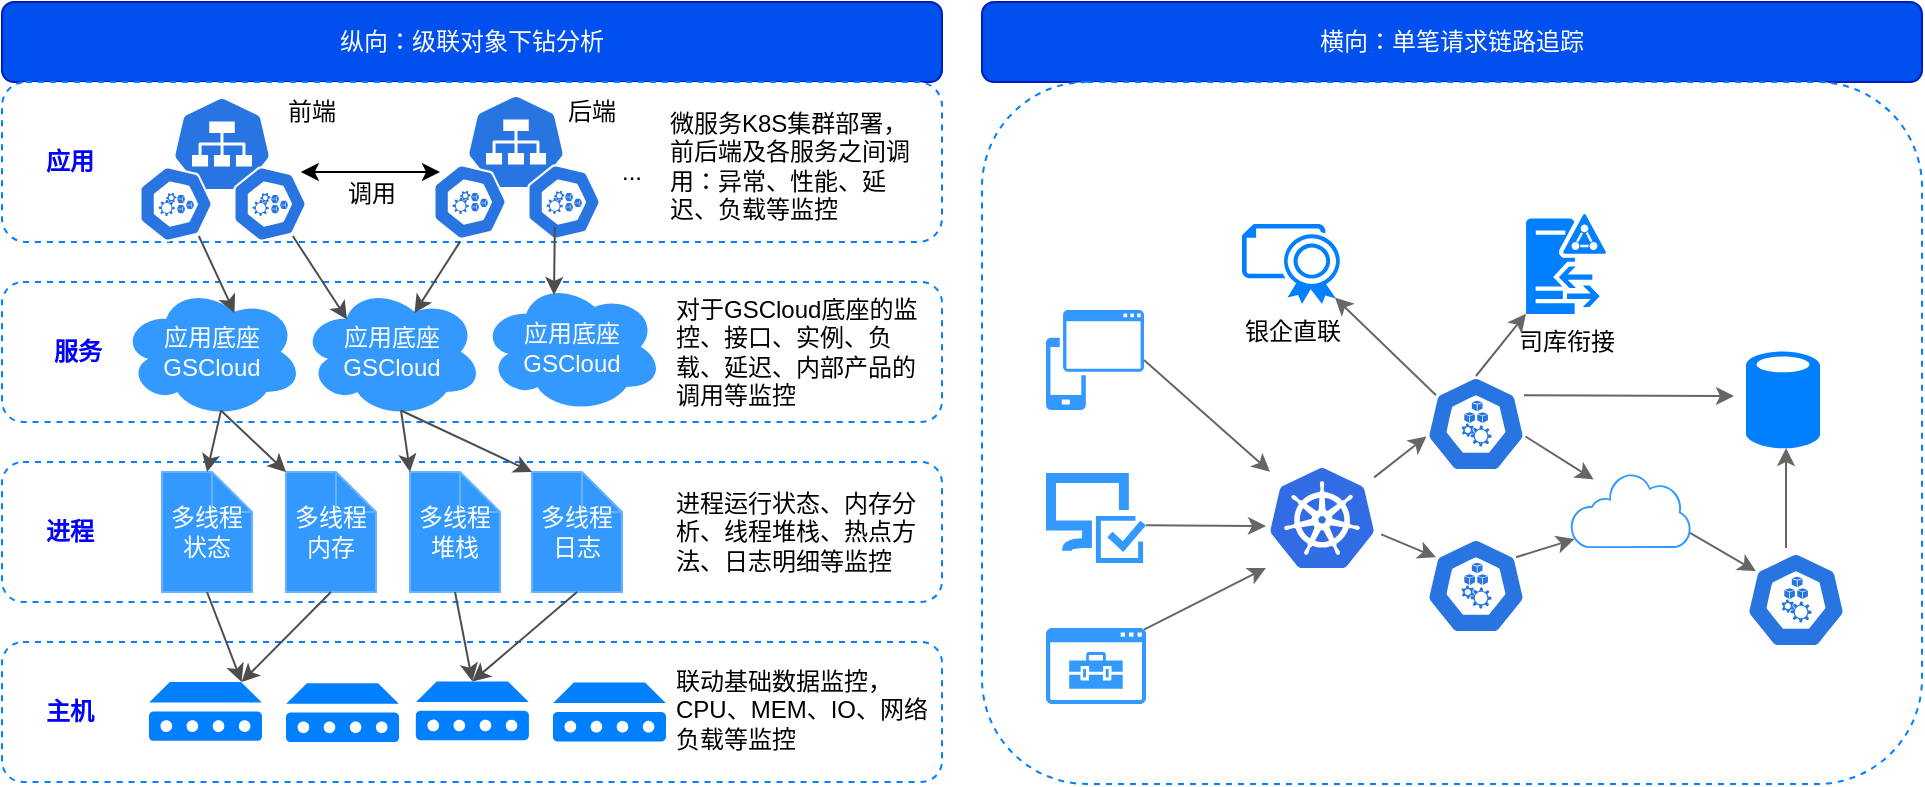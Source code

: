 <mxfile version="21.1.4" type="github">
  <diagram name="第 1 页" id="h2tLCAjyh1uUfsBo2IlS">
    <mxGraphModel dx="1050" dy="541" grid="0" gridSize="10" guides="1" tooltips="1" connect="1" arrows="1" fold="1" page="1" pageScale="1" pageWidth="1654" pageHeight="2336" math="0" shadow="0">
      <root>
        <mxCell id="0" />
        <mxCell id="1" parent="0" />
        <mxCell id="hPDCbiSNPmsi-Ium7zuM-1" value="纵向：级联对象下钻分析" style="rounded=1;whiteSpace=wrap;html=1;fillColor=#0050ef;strokeColor=#001DBC;fontColor=#ffffff;" vertex="1" parent="1">
          <mxGeometry x="190" y="90" width="470" height="40" as="geometry" />
        </mxCell>
        <mxCell id="hPDCbiSNPmsi-Ium7zuM-2" value="" style="rounded=1;whiteSpace=wrap;html=1;dashed=1;strokeColor=#007FFF;" vertex="1" parent="1">
          <mxGeometry x="190" y="130" width="470" height="80" as="geometry" />
        </mxCell>
        <mxCell id="hPDCbiSNPmsi-Ium7zuM-4" value="应用" style="text;html=1;strokeColor=none;fillColor=none;align=center;verticalAlign=middle;whiteSpace=wrap;rounded=0;fontColor=#0000FF;fontStyle=1" vertex="1" parent="1">
          <mxGeometry x="194" y="155" width="60" height="30" as="geometry" />
        </mxCell>
        <mxCell id="hPDCbiSNPmsi-Ium7zuM-5" value="" style="sketch=0;html=1;dashed=0;whitespace=wrap;fillColor=#2875E2;strokeColor=#ffffff;points=[[0.005,0.63,0],[0.1,0.2,0],[0.9,0.2,0],[0.5,0,0],[0.995,0.63,0],[0.72,0.99,0],[0.5,1,0],[0.28,0.99,0]];verticalLabelPosition=bottom;align=center;verticalAlign=top;shape=mxgraph.kubernetes.icon;prIcon=svc" vertex="1" parent="1">
          <mxGeometry x="275" y="137" width="50" height="48" as="geometry" />
        </mxCell>
        <mxCell id="hPDCbiSNPmsi-Ium7zuM-6" value="" style="sketch=0;html=1;dashed=0;whitespace=wrap;fillColor=#2875E2;strokeColor=#ffffff;points=[[0.005,0.63,0],[0.1,0.2,0],[0.9,0.2,0],[0.5,0,0],[0.995,0.63,0],[0.72,0.99,0],[0.5,1,0],[0.28,0.99,0]];verticalLabelPosition=bottom;align=center;verticalAlign=top;shape=mxgraph.kubernetes.icon;prIcon=node;direction=south;" vertex="1" parent="1">
          <mxGeometry x="258" y="171" width="38" height="40" as="geometry" />
        </mxCell>
        <mxCell id="hPDCbiSNPmsi-Ium7zuM-7" value="" style="sketch=0;html=1;dashed=0;whitespace=wrap;fillColor=#2875E2;strokeColor=#ffffff;points=[[0.005,0.63,0],[0.1,0.2,0],[0.9,0.2,0],[0.5,0,0],[0.995,0.63,0],[0.72,0.99,0],[0.5,1,0],[0.28,0.99,0]];verticalLabelPosition=bottom;align=center;verticalAlign=top;shape=mxgraph.kubernetes.icon;prIcon=node;direction=south;" vertex="1" parent="1">
          <mxGeometry x="305" y="171" width="38" height="40" as="geometry" />
        </mxCell>
        <mxCell id="hPDCbiSNPmsi-Ium7zuM-8" value="" style="sketch=0;html=1;dashed=0;whitespace=wrap;fillColor=#2875E2;strokeColor=#ffffff;points=[[0.005,0.63,0],[0.1,0.2,0],[0.9,0.2,0],[0.5,0,0],[0.995,0.63,0],[0.72,0.99,0],[0.5,1,0],[0.28,0.99,0]];verticalLabelPosition=bottom;align=center;verticalAlign=top;shape=mxgraph.kubernetes.icon;prIcon=svc" vertex="1" parent="1">
          <mxGeometry x="422" y="136" width="50" height="48" as="geometry" />
        </mxCell>
        <mxCell id="hPDCbiSNPmsi-Ium7zuM-9" value="" style="sketch=0;html=1;dashed=0;whitespace=wrap;fillColor=#2875E2;strokeColor=#ffffff;points=[[0.005,0.63,0],[0.1,0.2,0],[0.9,0.2,0],[0.5,0,0],[0.995,0.63,0],[0.72,0.99,0],[0.5,1,0],[0.28,0.99,0]];verticalLabelPosition=bottom;align=center;verticalAlign=top;shape=mxgraph.kubernetes.icon;prIcon=node;direction=south;" vertex="1" parent="1">
          <mxGeometry x="405" y="170" width="38" height="40" as="geometry" />
        </mxCell>
        <mxCell id="hPDCbiSNPmsi-Ium7zuM-10" value="" style="sketch=0;html=1;dashed=0;whitespace=wrap;fillColor=#2875E2;strokeColor=#ffffff;points=[[0.005,0.63,0],[0.1,0.2,0],[0.9,0.2,0],[0.5,0,0],[0.995,0.63,0],[0.72,0.99,0],[0.5,1,0],[0.28,0.99,0]];verticalLabelPosition=bottom;align=center;verticalAlign=top;shape=mxgraph.kubernetes.icon;prIcon=node;direction=south;" vertex="1" parent="1">
          <mxGeometry x="452" y="170" width="38" height="40" as="geometry" />
        </mxCell>
        <mxCell id="hPDCbiSNPmsi-Ium7zuM-11" value="前端" style="text;html=1;strokeColor=none;fillColor=none;align=center;verticalAlign=middle;whiteSpace=wrap;rounded=0;" vertex="1" parent="1">
          <mxGeometry x="315" y="130" width="60" height="30" as="geometry" />
        </mxCell>
        <mxCell id="hPDCbiSNPmsi-Ium7zuM-12" value="后端" style="text;html=1;strokeColor=none;fillColor=none;align=center;verticalAlign=middle;whiteSpace=wrap;rounded=0;" vertex="1" parent="1">
          <mxGeometry x="455" y="130" width="60" height="30" as="geometry" />
        </mxCell>
        <mxCell id="hPDCbiSNPmsi-Ium7zuM-13" value="" style="endArrow=classic;startArrow=classic;html=1;rounded=0;exitX=0.1;exitY=0.2;exitDx=0;exitDy=0;exitPerimeter=0;" edge="1" parent="1">
          <mxGeometry width="50" height="50" relative="1" as="geometry">
            <mxPoint x="339.4" y="175" as="sourcePoint" />
            <mxPoint x="409" y="175" as="targetPoint" />
          </mxGeometry>
        </mxCell>
        <mxCell id="hPDCbiSNPmsi-Ium7zuM-15" value="调用" style="text;html=1;strokeColor=none;fillColor=none;align=center;verticalAlign=middle;whiteSpace=wrap;rounded=0;" vertex="1" parent="1">
          <mxGeometry x="355" y="171" width="40" height="30" as="geometry" />
        </mxCell>
        <mxCell id="hPDCbiSNPmsi-Ium7zuM-16" value="..." style="text;html=1;strokeColor=none;fillColor=none;align=center;verticalAlign=middle;whiteSpace=wrap;rounded=0;" vertex="1" parent="1">
          <mxGeometry x="485" y="160" width="40" height="30" as="geometry" />
        </mxCell>
        <mxCell id="hPDCbiSNPmsi-Ium7zuM-17" value="微服务K8S集群部署，前后端及各服务之间调用：异常、性能、延迟、负载等监控" style="text;html=1;strokeColor=none;fillColor=none;align=left;verticalAlign=middle;whiteSpace=wrap;rounded=0;" vertex="1" parent="1">
          <mxGeometry x="522" y="137" width="128" height="70" as="geometry" />
        </mxCell>
        <mxCell id="hPDCbiSNPmsi-Ium7zuM-18" value="" style="rounded=1;whiteSpace=wrap;html=1;dashed=1;strokeColor=#007FFF;" vertex="1" parent="1">
          <mxGeometry x="190" y="230" width="470" height="70" as="geometry" />
        </mxCell>
        <mxCell id="hPDCbiSNPmsi-Ium7zuM-19" value="服务" style="text;html=1;strokeColor=none;fillColor=none;align=center;verticalAlign=middle;whiteSpace=wrap;rounded=0;fontStyle=1;fontColor=#0000FF;" vertex="1" parent="1">
          <mxGeometry x="198" y="250" width="60" height="30" as="geometry" />
        </mxCell>
        <mxCell id="hPDCbiSNPmsi-Ium7zuM-20" value="应用底座&lt;br&gt;GSCloud" style="ellipse;shape=cloud;whiteSpace=wrap;html=1;fillColor=#3399FF;fontColor=#ffffff;strokeColor=#3399FF;" vertex="1" parent="1">
          <mxGeometry x="250" y="232.5" width="90" height="65" as="geometry" />
        </mxCell>
        <mxCell id="hPDCbiSNPmsi-Ium7zuM-23" value="应用底座&lt;br&gt;GSCloud" style="ellipse;shape=cloud;whiteSpace=wrap;html=1;fillColor=#3399FF;fontColor=#ffffff;strokeColor=#3399FF;" vertex="1" parent="1">
          <mxGeometry x="340" y="232.5" width="90" height="65" as="geometry" />
        </mxCell>
        <mxCell id="hPDCbiSNPmsi-Ium7zuM-24" value="应用底座&lt;br&gt;GSCloud" style="ellipse;shape=cloud;whiteSpace=wrap;html=1;fillColor=#3399FF;strokeColor=#3399FF;fontColor=#ffffff;" vertex="1" parent="1">
          <mxGeometry x="430" y="230" width="90" height="65" as="geometry" />
        </mxCell>
        <mxCell id="hPDCbiSNPmsi-Ium7zuM-25" value="对于GSCloud底座的监控、接口、实例、负载、延迟、内部产品的调用等监控" style="text;html=1;strokeColor=none;fillColor=none;align=left;verticalAlign=middle;whiteSpace=wrap;rounded=0;" vertex="1" parent="1">
          <mxGeometry x="525" y="230" width="128" height="70" as="geometry" />
        </mxCell>
        <mxCell id="hPDCbiSNPmsi-Ium7zuM-27" value="" style="endArrow=classic;html=1;rounded=0;exitX=0.9;exitY=0.2;exitDx=0;exitDy=0;exitPerimeter=0;entryX=0.625;entryY=0.2;entryDx=0;entryDy=0;entryPerimeter=0;strokeColor=#4D4D4D;" edge="1" parent="1" source="hPDCbiSNPmsi-Ium7zuM-6" target="hPDCbiSNPmsi-Ium7zuM-20">
          <mxGeometry width="50" height="50" relative="1" as="geometry">
            <mxPoint x="420" y="230" as="sourcePoint" />
            <mxPoint x="470" y="180" as="targetPoint" />
          </mxGeometry>
        </mxCell>
        <mxCell id="hPDCbiSNPmsi-Ium7zuM-28" value="" style="endArrow=classic;html=1;rounded=0;exitX=0.9;exitY=0.2;exitDx=0;exitDy=0;exitPerimeter=0;entryX=0.25;entryY=0.25;entryDx=0;entryDy=0;entryPerimeter=0;strokeColor=#4D4D4D;" edge="1" parent="1" source="hPDCbiSNPmsi-Ium7zuM-7" target="hPDCbiSNPmsi-Ium7zuM-23">
          <mxGeometry width="50" height="50" relative="1" as="geometry">
            <mxPoint x="298" y="217" as="sourcePoint" />
            <mxPoint x="316" y="256" as="targetPoint" />
          </mxGeometry>
        </mxCell>
        <mxCell id="hPDCbiSNPmsi-Ium7zuM-29" value="" style="endArrow=classic;html=1;rounded=0;exitX=0.995;exitY=0.63;exitDx=0;exitDy=0;exitPerimeter=0;entryX=0.625;entryY=0.2;entryDx=0;entryDy=0;entryPerimeter=0;strokeColor=#4D4D4D;" edge="1" parent="1" source="hPDCbiSNPmsi-Ium7zuM-9" target="hPDCbiSNPmsi-Ium7zuM-23">
          <mxGeometry width="50" height="50" relative="1" as="geometry">
            <mxPoint x="420" y="230" as="sourcePoint" />
            <mxPoint x="470" y="180" as="targetPoint" />
          </mxGeometry>
        </mxCell>
        <mxCell id="hPDCbiSNPmsi-Ium7zuM-30" value="" style="endArrow=classic;html=1;rounded=0;exitX=0.81;exitY=0.621;exitDx=0;exitDy=0;exitPerimeter=0;entryX=0.4;entryY=0.1;entryDx=0;entryDy=0;entryPerimeter=0;strokeColor=#4D4D4D;" edge="1" parent="1" source="hPDCbiSNPmsi-Ium7zuM-10" target="hPDCbiSNPmsi-Ium7zuM-24">
          <mxGeometry width="50" height="50" relative="1" as="geometry">
            <mxPoint x="429" y="220" as="sourcePoint" />
            <mxPoint x="406" y="256" as="targetPoint" />
          </mxGeometry>
        </mxCell>
        <mxCell id="hPDCbiSNPmsi-Ium7zuM-31" value="" style="rounded=1;whiteSpace=wrap;html=1;dashed=1;strokeColor=#007FFF;" vertex="1" parent="1">
          <mxGeometry x="190" y="320" width="470" height="70" as="geometry" />
        </mxCell>
        <mxCell id="hPDCbiSNPmsi-Ium7zuM-32" value="进程" style="text;html=1;strokeColor=none;fillColor=none;align=center;verticalAlign=middle;whiteSpace=wrap;rounded=0;fontStyle=1;fontColor=#0000FF;" vertex="1" parent="1">
          <mxGeometry x="194" y="340" width="60" height="30" as="geometry" />
        </mxCell>
        <mxCell id="hPDCbiSNPmsi-Ium7zuM-33" value="多线程状态" style="shape=note;size=20;whiteSpace=wrap;html=1;strokeColor=#66B2FF;fillColor=#3399FF;fontColor=#FFFFFF;" vertex="1" parent="1">
          <mxGeometry x="270" y="325" width="45" height="60" as="geometry" />
        </mxCell>
        <mxCell id="hPDCbiSNPmsi-Ium7zuM-34" value="多线程内存" style="shape=note;size=20;whiteSpace=wrap;html=1;strokeColor=#66B2FF;fillColor=#3399FF;fontColor=#FFFFFF;" vertex="1" parent="1">
          <mxGeometry x="332" y="325" width="45" height="60" as="geometry" />
        </mxCell>
        <mxCell id="hPDCbiSNPmsi-Ium7zuM-35" value="多线程堆栈" style="shape=note;size=20;whiteSpace=wrap;html=1;strokeColor=#66B2FF;fillColor=#3399FF;fontColor=#FFFFFF;" vertex="1" parent="1">
          <mxGeometry x="394" y="325" width="45" height="60" as="geometry" />
        </mxCell>
        <mxCell id="hPDCbiSNPmsi-Ium7zuM-36" value="多线程日志" style="shape=note;size=20;whiteSpace=wrap;html=1;strokeColor=#66B2FF;fillColor=#3399FF;fontColor=#FFFFFF;" vertex="1" parent="1">
          <mxGeometry x="455" y="325" width="45" height="60" as="geometry" />
        </mxCell>
        <mxCell id="hPDCbiSNPmsi-Ium7zuM-37" value="进程运行状态、内存分析、线程堆栈、热点方法、日志明细等监控" style="text;html=1;strokeColor=none;fillColor=none;align=left;verticalAlign=middle;whiteSpace=wrap;rounded=0;" vertex="1" parent="1">
          <mxGeometry x="525" y="320" width="128" height="70" as="geometry" />
        </mxCell>
        <mxCell id="hPDCbiSNPmsi-Ium7zuM-38" value="" style="rounded=1;whiteSpace=wrap;html=1;dashed=1;strokeColor=#007FFF;" vertex="1" parent="1">
          <mxGeometry x="190" y="410" width="470" height="70" as="geometry" />
        </mxCell>
        <mxCell id="hPDCbiSNPmsi-Ium7zuM-39" value="主机" style="text;html=1;strokeColor=none;fillColor=none;align=center;verticalAlign=middle;whiteSpace=wrap;rounded=0;fontStyle=1;fontColor=#0000FF;" vertex="1" parent="1">
          <mxGeometry x="194" y="430" width="60" height="30" as="geometry" />
        </mxCell>
        <mxCell id="hPDCbiSNPmsi-Ium7zuM-40" value="" style="sketch=0;aspect=fixed;pointerEvents=1;shadow=0;dashed=0;html=1;strokeColor=none;labelPosition=center;verticalLabelPosition=bottom;verticalAlign=top;align=center;fillColor=#007FFF;shape=mxgraph.mscae.enterprise.device" vertex="1" parent="1">
          <mxGeometry x="263.46" y="430" width="56.54" height="29.4" as="geometry" />
        </mxCell>
        <mxCell id="hPDCbiSNPmsi-Ium7zuM-44" value="" style="sketch=0;aspect=fixed;pointerEvents=1;shadow=0;dashed=0;html=1;strokeColor=none;labelPosition=center;verticalLabelPosition=bottom;verticalAlign=top;align=center;fillColor=#007FFF;shape=mxgraph.mscae.enterprise.device" vertex="1" parent="1">
          <mxGeometry x="332" y="430.6" width="56.54" height="29.4" as="geometry" />
        </mxCell>
        <mxCell id="hPDCbiSNPmsi-Ium7zuM-45" value="" style="sketch=0;aspect=fixed;pointerEvents=1;shadow=0;dashed=0;html=1;strokeColor=none;labelPosition=center;verticalLabelPosition=bottom;verticalAlign=top;align=center;fillColor=#007FFF;shape=mxgraph.mscae.enterprise.device" vertex="1" parent="1">
          <mxGeometry x="396.92" y="429.7" width="56.54" height="29.4" as="geometry" />
        </mxCell>
        <mxCell id="hPDCbiSNPmsi-Ium7zuM-46" value="" style="sketch=0;aspect=fixed;pointerEvents=1;shadow=0;dashed=0;html=1;strokeColor=none;labelPosition=center;verticalLabelPosition=bottom;verticalAlign=top;align=center;fillColor=#007FFF;shape=mxgraph.mscae.enterprise.device" vertex="1" parent="1">
          <mxGeometry x="465.46" y="430.3" width="56.54" height="29.4" as="geometry" />
        </mxCell>
        <mxCell id="hPDCbiSNPmsi-Ium7zuM-47" value="联动基础数据监控，&lt;br&gt;CPU、MEM、IO、网络负载等监控" style="text;html=1;strokeColor=none;fillColor=none;align=left;verticalAlign=middle;whiteSpace=wrap;rounded=0;" vertex="1" parent="1">
          <mxGeometry x="525" y="409.4" width="128" height="70" as="geometry" />
        </mxCell>
        <mxCell id="hPDCbiSNPmsi-Ium7zuM-48" value="" style="endArrow=classic;html=1;rounded=0;entryX=0.5;entryY=0;entryDx=0;entryDy=0;entryPerimeter=0;strokeColor=#4D4D4D;exitX=0.55;exitY=0.95;exitDx=0;exitDy=0;exitPerimeter=0;" edge="1" parent="1" source="hPDCbiSNPmsi-Ium7zuM-20" target="hPDCbiSNPmsi-Ium7zuM-33">
          <mxGeometry width="50" height="50" relative="1" as="geometry">
            <mxPoint x="298" y="290" as="sourcePoint" />
            <mxPoint x="316" y="256" as="targetPoint" />
          </mxGeometry>
        </mxCell>
        <mxCell id="hPDCbiSNPmsi-Ium7zuM-49" value="" style="endArrow=classic;html=1;rounded=0;entryX=0;entryY=0;entryDx=0;entryDy=0;entryPerimeter=0;strokeColor=#4D4D4D;exitX=0.55;exitY=0.95;exitDx=0;exitDy=0;exitPerimeter=0;" edge="1" parent="1" source="hPDCbiSNPmsi-Ium7zuM-20" target="hPDCbiSNPmsi-Ium7zuM-34">
          <mxGeometry width="50" height="50" relative="1" as="geometry">
            <mxPoint x="310" y="304" as="sourcePoint" />
            <mxPoint x="303" y="335" as="targetPoint" />
          </mxGeometry>
        </mxCell>
        <mxCell id="hPDCbiSNPmsi-Ium7zuM-50" value="" style="endArrow=classic;html=1;rounded=0;entryX=0;entryY=0;entryDx=0;entryDy=0;entryPerimeter=0;strokeColor=#4D4D4D;exitX=0.55;exitY=0.95;exitDx=0;exitDy=0;exitPerimeter=0;" edge="1" parent="1" source="hPDCbiSNPmsi-Ium7zuM-23" target="hPDCbiSNPmsi-Ium7zuM-35">
          <mxGeometry width="50" height="50" relative="1" as="geometry">
            <mxPoint x="310" y="304" as="sourcePoint" />
            <mxPoint x="342" y="335" as="targetPoint" />
          </mxGeometry>
        </mxCell>
        <mxCell id="hPDCbiSNPmsi-Ium7zuM-51" value="" style="endArrow=classic;html=1;rounded=0;entryX=0;entryY=0;entryDx=0;entryDy=0;entryPerimeter=0;strokeColor=#4D4D4D;exitX=0.55;exitY=0.95;exitDx=0;exitDy=0;exitPerimeter=0;" edge="1" parent="1" source="hPDCbiSNPmsi-Ium7zuM-23" target="hPDCbiSNPmsi-Ium7zuM-36">
          <mxGeometry width="50" height="50" relative="1" as="geometry">
            <mxPoint x="400" y="304" as="sourcePoint" />
            <mxPoint x="404" y="335" as="targetPoint" />
          </mxGeometry>
        </mxCell>
        <mxCell id="hPDCbiSNPmsi-Ium7zuM-52" value="" style="endArrow=classic;html=1;rounded=0;entryX=0.82;entryY=0;entryDx=0;entryDy=0;entryPerimeter=0;strokeColor=#4D4D4D;exitX=0.5;exitY=1;exitDx=0;exitDy=0;exitPerimeter=0;" edge="1" parent="1" source="hPDCbiSNPmsi-Ium7zuM-33" target="hPDCbiSNPmsi-Ium7zuM-40">
          <mxGeometry width="50" height="50" relative="1" as="geometry">
            <mxPoint x="310" y="304" as="sourcePoint" />
            <mxPoint x="342" y="335" as="targetPoint" />
          </mxGeometry>
        </mxCell>
        <mxCell id="hPDCbiSNPmsi-Ium7zuM-53" value="" style="endArrow=classic;html=1;rounded=0;entryX=0.82;entryY=0;entryDx=0;entryDy=0;entryPerimeter=0;strokeColor=#4D4D4D;exitX=0.5;exitY=1;exitDx=0;exitDy=0;exitPerimeter=0;" edge="1" parent="1" source="hPDCbiSNPmsi-Ium7zuM-34" target="hPDCbiSNPmsi-Ium7zuM-40">
          <mxGeometry width="50" height="50" relative="1" as="geometry">
            <mxPoint x="303" y="395" as="sourcePoint" />
            <mxPoint x="320" y="440" as="targetPoint" />
          </mxGeometry>
        </mxCell>
        <mxCell id="hPDCbiSNPmsi-Ium7zuM-54" value="" style="endArrow=classic;html=1;rounded=0;entryX=0.5;entryY=0;entryDx=0;entryDy=0;entryPerimeter=0;strokeColor=#4D4D4D;exitX=0.5;exitY=1;exitDx=0;exitDy=0;exitPerimeter=0;" edge="1" parent="1" source="hPDCbiSNPmsi-Ium7zuM-35" target="hPDCbiSNPmsi-Ium7zuM-45">
          <mxGeometry width="50" height="50" relative="1" as="geometry">
            <mxPoint x="365" y="395" as="sourcePoint" />
            <mxPoint x="320" y="440" as="targetPoint" />
          </mxGeometry>
        </mxCell>
        <mxCell id="hPDCbiSNPmsi-Ium7zuM-55" value="" style="endArrow=classic;html=1;rounded=0;entryX=0.5;entryY=0;entryDx=0;entryDy=0;entryPerimeter=0;strokeColor=#4D4D4D;exitX=0.5;exitY=1;exitDx=0;exitDy=0;exitPerimeter=0;" edge="1" parent="1" source="hPDCbiSNPmsi-Ium7zuM-36" target="hPDCbiSNPmsi-Ium7zuM-45">
          <mxGeometry width="50" height="50" relative="1" as="geometry">
            <mxPoint x="427" y="395" as="sourcePoint" />
            <mxPoint x="435" y="440" as="targetPoint" />
          </mxGeometry>
        </mxCell>
        <mxCell id="hPDCbiSNPmsi-Ium7zuM-56" value="横向：单笔请求链路追踪" style="rounded=1;whiteSpace=wrap;html=1;fillColor=#0050ef;strokeColor=#001DBC;fontColor=#ffffff;" vertex="1" parent="1">
          <mxGeometry x="680" y="90" width="470" height="40" as="geometry" />
        </mxCell>
        <mxCell id="hPDCbiSNPmsi-Ium7zuM-58" value="" style="rounded=1;whiteSpace=wrap;html=1;dashed=1;strokeColor=#007FFF;" vertex="1" parent="1">
          <mxGeometry x="680" y="130" width="470" height="351" as="geometry" />
        </mxCell>
        <mxCell id="hPDCbiSNPmsi-Ium7zuM-59" value="" style="sketch=0;pointerEvents=1;shadow=0;dashed=0;html=1;strokeColor=none;labelPosition=center;verticalLabelPosition=bottom;verticalAlign=top;align=center;fillColor=#3399FF;shape=mxgraph.mscae.intune.device_os" vertex="1" parent="1">
          <mxGeometry x="712" y="244" width="49" height="50" as="geometry" />
        </mxCell>
        <mxCell id="hPDCbiSNPmsi-Ium7zuM-60" value="" style="sketch=0;pointerEvents=1;shadow=0;dashed=0;html=1;strokeColor=none;labelPosition=center;verticalLabelPosition=bottom;verticalAlign=top;align=center;fillColor=#3399FF;shape=mxgraph.mscae.intune.computer_inventory" vertex="1" parent="1">
          <mxGeometry x="712" y="325.5" width="50" height="45" as="geometry" />
        </mxCell>
        <mxCell id="hPDCbiSNPmsi-Ium7zuM-61" value="" style="sketch=0;pointerEvents=1;shadow=0;dashed=0;html=1;strokeColor=none;labelPosition=center;verticalLabelPosition=bottom;verticalAlign=top;align=center;fillColor=#3399FF;shape=mxgraph.mscae.intune.intune_managed_app" vertex="1" parent="1">
          <mxGeometry x="712" y="403" width="50" height="38" as="geometry" />
        </mxCell>
        <mxCell id="hPDCbiSNPmsi-Ium7zuM-63" value="" style="image;sketch=0;aspect=fixed;html=1;points=[];align=center;fontSize=12;image=img/lib/mscae/Kubernetes.svg;" vertex="1" parent="1">
          <mxGeometry x="824" y="323" width="52.08" height="50" as="geometry" />
        </mxCell>
        <mxCell id="hPDCbiSNPmsi-Ium7zuM-64" value="" style="endArrow=classic;html=1;rounded=0;exitX=1;exitY=0.5;exitDx=0;exitDy=0;exitPerimeter=0;strokeColor=#666666;" edge="1" parent="1" source="hPDCbiSNPmsi-Ium7zuM-59" target="hPDCbiSNPmsi-Ium7zuM-63">
          <mxGeometry width="50" height="50" relative="1" as="geometry">
            <mxPoint x="882" y="403" as="sourcePoint" />
            <mxPoint x="932" y="353" as="targetPoint" />
          </mxGeometry>
        </mxCell>
        <mxCell id="hPDCbiSNPmsi-Ium7zuM-65" value="" style="endArrow=classic;html=1;rounded=0;exitX=1;exitY=0.58;exitDx=0;exitDy=0;exitPerimeter=0;strokeColor=#666666;" edge="1" parent="1" source="hPDCbiSNPmsi-Ium7zuM-60">
          <mxGeometry width="50" height="50" relative="1" as="geometry">
            <mxPoint x="771" y="279" as="sourcePoint" />
            <mxPoint x="822" y="352" as="targetPoint" />
          </mxGeometry>
        </mxCell>
        <mxCell id="hPDCbiSNPmsi-Ium7zuM-66" value="" style="endArrow=classic;html=1;rounded=0;exitX=0.98;exitY=0.02;exitDx=0;exitDy=0;exitPerimeter=0;strokeColor=#666666;" edge="1" parent="1" source="hPDCbiSNPmsi-Ium7zuM-61">
          <mxGeometry width="50" height="50" relative="1" as="geometry">
            <mxPoint x="772" y="362" as="sourcePoint" />
            <mxPoint x="822" y="373" as="targetPoint" />
          </mxGeometry>
        </mxCell>
        <mxCell id="hPDCbiSNPmsi-Ium7zuM-67" value="" style="sketch=0;html=1;dashed=0;whitespace=wrap;fillColor=#2875E2;strokeColor=#ffffff;points=[[0.005,0.63,0],[0.1,0.2,0],[0.9,0.2,0],[0.5,0,0],[0.995,0.63,0],[0.72,0.99,0],[0.5,1,0],[0.28,0.99,0]];verticalLabelPosition=bottom;align=center;verticalAlign=top;shape=mxgraph.kubernetes.icon;prIcon=node" vertex="1" parent="1">
          <mxGeometry x="902" y="277" width="50" height="48" as="geometry" />
        </mxCell>
        <mxCell id="hPDCbiSNPmsi-Ium7zuM-68" value="" style="sketch=0;html=1;dashed=0;whitespace=wrap;fillColor=#2875E2;strokeColor=#ffffff;points=[[0.005,0.63,0],[0.1,0.2,0],[0.9,0.2,0],[0.5,0,0],[0.995,0.63,0],[0.72,0.99,0],[0.5,1,0],[0.28,0.99,0]];verticalLabelPosition=bottom;align=center;verticalAlign=top;shape=mxgraph.kubernetes.icon;prIcon=node" vertex="1" parent="1">
          <mxGeometry x="902" y="358" width="50" height="48" as="geometry" />
        </mxCell>
        <mxCell id="hPDCbiSNPmsi-Ium7zuM-69" value="" style="endArrow=classic;html=1;rounded=0;entryX=0.005;entryY=0.63;entryDx=0;entryDy=0;entryPerimeter=0;strokeColor=#666666;" edge="1" parent="1" source="hPDCbiSNPmsi-Ium7zuM-63" target="hPDCbiSNPmsi-Ium7zuM-67">
          <mxGeometry width="50" height="50" relative="1" as="geometry">
            <mxPoint x="771" y="279" as="sourcePoint" />
            <mxPoint x="834" y="335" as="targetPoint" />
          </mxGeometry>
        </mxCell>
        <mxCell id="hPDCbiSNPmsi-Ium7zuM-70" value="" style="endArrow=classic;html=1;rounded=0;entryX=0.1;entryY=0.2;entryDx=0;entryDy=0;entryPerimeter=0;exitX=1.068;exitY=0.664;exitDx=0;exitDy=0;exitPerimeter=0;strokeColor=#666666;" edge="1" parent="1" source="hPDCbiSNPmsi-Ium7zuM-63" target="hPDCbiSNPmsi-Ium7zuM-68">
          <mxGeometry width="50" height="50" relative="1" as="geometry">
            <mxPoint x="886" y="338" as="sourcePoint" />
            <mxPoint x="912" y="317" as="targetPoint" />
          </mxGeometry>
        </mxCell>
        <mxCell id="hPDCbiSNPmsi-Ium7zuM-72" value="" style="endArrow=classic;html=1;rounded=0;entryX=0.23;entryY=0.23;entryDx=0;entryDy=0;entryPerimeter=0;exitX=0.995;exitY=0.63;exitDx=0;exitDy=0;exitPerimeter=0;strokeColor=#666666;" edge="1" parent="1" source="hPDCbiSNPmsi-Ium7zuM-67">
          <mxGeometry width="50" height="50" relative="1" as="geometry">
            <mxPoint x="886" y="338" as="sourcePoint" />
            <mxPoint x="985.8" y="328.735" as="targetPoint" />
          </mxGeometry>
        </mxCell>
        <mxCell id="hPDCbiSNPmsi-Ium7zuM-73" value="" style="endArrow=classic;html=1;rounded=0;entryX=0.07;entryY=0.9;entryDx=0;entryDy=0;entryPerimeter=0;exitX=0.9;exitY=0.2;exitDx=0;exitDy=0;exitPerimeter=0;strokeColor=#666666;" edge="1" parent="1" source="hPDCbiSNPmsi-Ium7zuM-68">
          <mxGeometry width="50" height="50" relative="1" as="geometry">
            <mxPoint x="962" y="317" as="sourcePoint" />
            <mxPoint x="976.2" y="358.55" as="targetPoint" />
          </mxGeometry>
        </mxCell>
        <mxCell id="hPDCbiSNPmsi-Ium7zuM-74" value="" style="sketch=0;html=1;dashed=0;whitespace=wrap;fillColor=#2875E2;strokeColor=#ffffff;points=[[0.005,0.63,0],[0.1,0.2,0],[0.9,0.2,0],[0.5,0,0],[0.995,0.63,0],[0.72,0.99,0],[0.5,1,0],[0.28,0.99,0]];verticalLabelPosition=bottom;align=center;verticalAlign=top;shape=mxgraph.kubernetes.icon;prIcon=node" vertex="1" parent="1">
          <mxGeometry x="1062" y="365" width="50" height="48" as="geometry" />
        </mxCell>
        <mxCell id="hPDCbiSNPmsi-Ium7zuM-75" value="" style="endArrow=classic;html=1;rounded=0;entryX=0.1;entryY=0.2;entryDx=0;entryDy=0;entryPerimeter=0;exitX=1.033;exitY=0.829;exitDx=0;exitDy=0;exitPerimeter=0;strokeColor=#666666;" edge="1" parent="1" target="hPDCbiSNPmsi-Ium7zuM-74">
          <mxGeometry width="50" height="50" relative="1" as="geometry">
            <mxPoint x="1033.98" y="355.39" as="sourcePoint" />
            <mxPoint x="986" y="369" as="targetPoint" />
          </mxGeometry>
        </mxCell>
        <mxCell id="hPDCbiSNPmsi-Ium7zuM-77" value="" style="sketch=0;aspect=fixed;pointerEvents=1;shadow=0;dashed=0;html=1;strokeColor=none;labelPosition=center;verticalLabelPosition=bottom;verticalAlign=top;align=center;fillColor=#3399FF;shape=mxgraph.mscae.enterprise.internet_hollow" vertex="1" parent="1">
          <mxGeometry x="974" y="325.5" width="60.48" height="37.5" as="geometry" />
        </mxCell>
        <mxCell id="hPDCbiSNPmsi-Ium7zuM-78" value="" style="sketch=0;aspect=fixed;pointerEvents=1;shadow=0;dashed=0;html=1;strokeColor=none;labelPosition=center;verticalLabelPosition=bottom;verticalAlign=top;align=center;fillColor=#007FFF;shape=mxgraph.mscae.enterprise.database_generic" vertex="1" parent="1">
          <mxGeometry x="1062" y="264" width="37" height="50" as="geometry" />
        </mxCell>
        <mxCell id="hPDCbiSNPmsi-Ium7zuM-79" value="" style="endArrow=classic;html=1;rounded=0;exitX=0.9;exitY=0.2;exitDx=0;exitDy=0;exitPerimeter=0;strokeColor=#666666;" edge="1" parent="1">
          <mxGeometry width="50" height="50" relative="1" as="geometry">
            <mxPoint x="951" y="286.6" as="sourcePoint" />
            <mxPoint x="1056" y="287" as="targetPoint" />
          </mxGeometry>
        </mxCell>
        <mxCell id="hPDCbiSNPmsi-Ium7zuM-80" value="" style="endArrow=classic;html=1;rounded=0;entryX=0.541;entryY=0.98;entryDx=0;entryDy=0;entryPerimeter=0;strokeColor=#666666;" edge="1" parent="1" target="hPDCbiSNPmsi-Ium7zuM-78">
          <mxGeometry width="50" height="50" relative="1" as="geometry">
            <mxPoint x="1082" y="363" as="sourcePoint" />
            <mxPoint x="1082" y="323" as="targetPoint" />
          </mxGeometry>
        </mxCell>
        <mxCell id="hPDCbiSNPmsi-Ium7zuM-81" value="银企直联" style="sketch=0;aspect=fixed;pointerEvents=1;shadow=0;dashed=0;html=1;strokeColor=none;labelPosition=center;verticalLabelPosition=bottom;verticalAlign=top;align=center;fillColor=#007FFF;shape=mxgraph.azure.certificate" vertex="1" parent="1">
          <mxGeometry x="810" y="201" width="50" height="40" as="geometry" />
        </mxCell>
        <mxCell id="hPDCbiSNPmsi-Ium7zuM-84" value="司库衔接" style="sketch=0;aspect=fixed;pointerEvents=1;shadow=0;dashed=0;html=1;strokeColor=none;labelPosition=center;verticalLabelPosition=bottom;verticalAlign=top;align=center;fillColor=#007FFF;shape=mxgraph.mscae.enterprise.d" vertex="1" parent="1">
          <mxGeometry x="952" y="196" width="40" height="50" as="geometry" />
        </mxCell>
        <mxCell id="hPDCbiSNPmsi-Ium7zuM-85" value="" style="endArrow=classic;html=1;rounded=0;entryX=0.93;entryY=0.92;entryDx=0;entryDy=0;entryPerimeter=0;exitX=0.1;exitY=0.2;exitDx=0;exitDy=0;exitPerimeter=0;strokeColor=#666666;" edge="1" parent="1" source="hPDCbiSNPmsi-Ium7zuM-67" target="hPDCbiSNPmsi-Ium7zuM-81">
          <mxGeometry width="50" height="50" relative="1" as="geometry">
            <mxPoint x="886" y="338" as="sourcePoint" />
            <mxPoint x="912" y="317" as="targetPoint" />
          </mxGeometry>
        </mxCell>
        <mxCell id="hPDCbiSNPmsi-Ium7zuM-86" value="" style="endArrow=classic;html=1;rounded=0;exitX=0.5;exitY=0;exitDx=0;exitDy=0;exitPerimeter=0;strokeColor=#666666;" edge="1" parent="1" source="hPDCbiSNPmsi-Ium7zuM-67" target="hPDCbiSNPmsi-Ium7zuM-84">
          <mxGeometry width="50" height="50" relative="1" as="geometry">
            <mxPoint x="917" y="297" as="sourcePoint" />
            <mxPoint x="860" y="260" as="targetPoint" />
          </mxGeometry>
        </mxCell>
      </root>
    </mxGraphModel>
  </diagram>
</mxfile>
